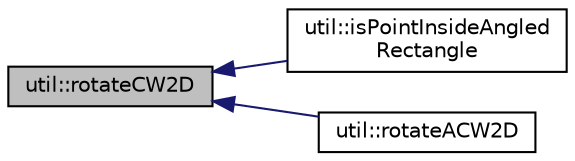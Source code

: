 digraph "util::rotateCW2D"
{
  edge [fontname="Helvetica",fontsize="10",labelfontname="Helvetica",labelfontsize="10"];
  node [fontname="Helvetica",fontsize="10",shape=record];
  rankdir="LR";
  Node633 [label="util::rotateCW2D",height=0.2,width=0.4,color="black", fillcolor="grey75", style="filled", fontcolor="black"];
  Node633 -> Node634 [dir="back",color="midnightblue",fontsize="10",style="solid",fontname="Helvetica"];
  Node634 [label="util::isPointInsideAngled\lRectangle",height=0.2,width=0.4,color="black", fillcolor="white", style="filled",URL="$namespaceutil.html#aa8815570c0c72e1618f998abef7eef4e",tooltip="Checks if point is inside an angled rectangle. "];
  Node633 -> Node635 [dir="back",color="midnightblue",fontsize="10",style="solid",fontname="Helvetica"];
  Node635 [label="util::rotateACW2D",height=0.2,width=0.4,color="black", fillcolor="white", style="filled",URL="$namespaceutil.html#ab949e9f056cf2566e19c8214a6282c64",tooltip="Rotates a vector in xy-plane in anti-clockwise direction. "];
}
